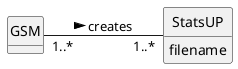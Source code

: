 @startuml
skinparam monochrome true
skinparam packageStyle rectangle
skinparam shadowing false

left to right direction

skinparam classAttributeIconSize 0

hide circle
hide methods

class GSM {

}
class StatsUP {
    filename
}

GSM "1..*" -- "1..*" StatsUP : creates >
@enduml